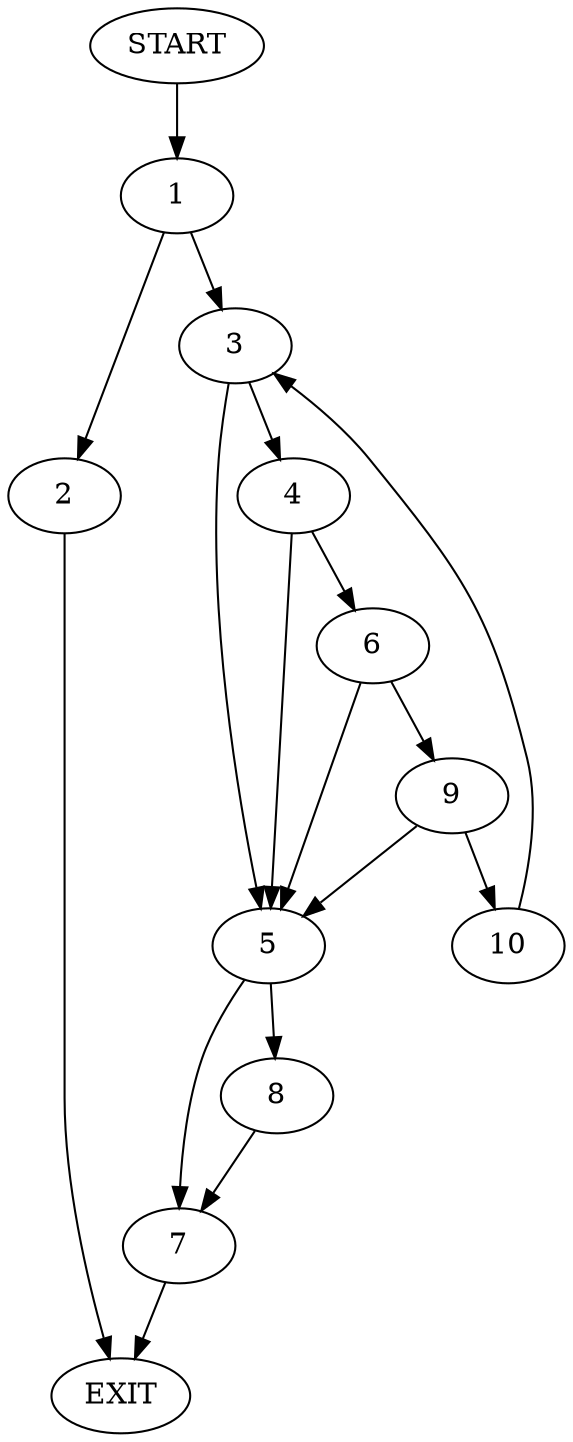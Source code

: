 digraph {
0 [label="START"]
11 [label="EXIT"]
0 -> 1
1 -> 2
1 -> 3
2 -> 11
3 -> 4
3 -> 5
4 -> 5
4 -> 6
5 -> 7
5 -> 8
6 -> 5
6 -> 9
9 -> 10
9 -> 5
10 -> 3
7 -> 11
8 -> 7
}
